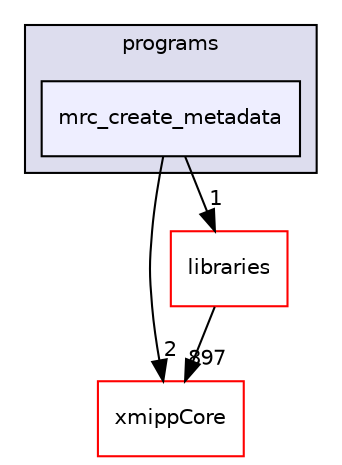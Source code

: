 digraph "xmipp/applications/programs/mrc_create_metadata" {
  compound=true
  node [ fontsize="10", fontname="Helvetica"];
  edge [ labelfontsize="10", labelfontname="Helvetica"];
  subgraph clusterdir_592b16dc4070b933e5655da2b0d20bbb {
    graph [ bgcolor="#ddddee", pencolor="black", label="programs" fontname="Helvetica", fontsize="10", URL="dir_592b16dc4070b933e5655da2b0d20bbb.html"]
  dir_07ec860eeee224e5894e53e82391e06d [shape=box, label="mrc_create_metadata", style="filled", fillcolor="#eeeeff", pencolor="black", URL="dir_07ec860eeee224e5894e53e82391e06d.html"];
  }
  dir_ce4d0d8fc85c2c70612466225bfce71d [shape=box label="xmippCore" fillcolor="white" style="filled" color="red" URL="dir_ce4d0d8fc85c2c70612466225bfce71d.html"];
  dir_29dba3f3840f20df3b04d1972e99046b [shape=box label="libraries" fillcolor="white" style="filled" color="red" URL="dir_29dba3f3840f20df3b04d1972e99046b.html"];
  dir_07ec860eeee224e5894e53e82391e06d->dir_ce4d0d8fc85c2c70612466225bfce71d [headlabel="2", labeldistance=1.5 headhref="dir_000147_000234.html"];
  dir_07ec860eeee224e5894e53e82391e06d->dir_29dba3f3840f20df3b04d1972e99046b [headlabel="1", labeldistance=1.5 headhref="dir_000147_000065.html"];
  dir_29dba3f3840f20df3b04d1972e99046b->dir_ce4d0d8fc85c2c70612466225bfce71d [headlabel="897", labeldistance=1.5 headhref="dir_000065_000234.html"];
}
